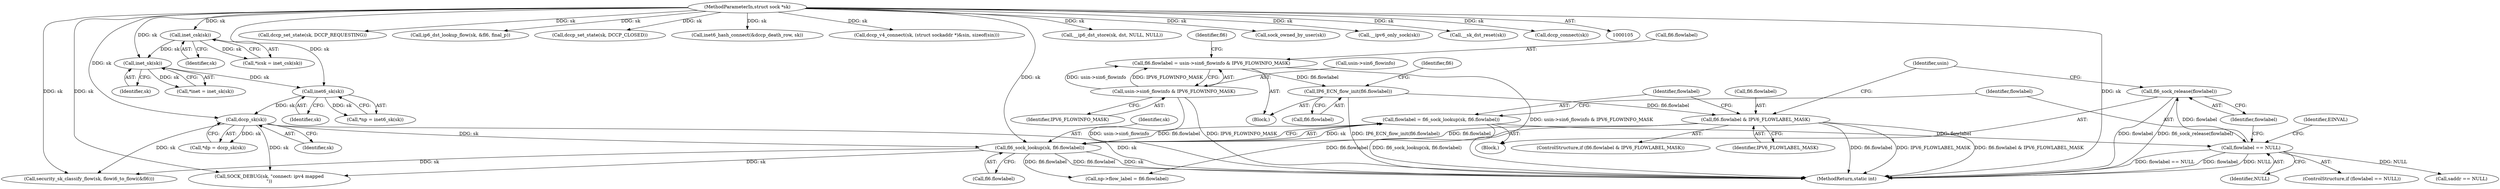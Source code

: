 digraph "0_linux_45f6fad84cc305103b28d73482b344d7f5b76f39@pointer" {
"1000214" [label="(Call,fl6_sock_release(flowlabel))"];
"1000208" [label="(Call,flowlabel == NULL)"];
"1000200" [label="(Call,flowlabel = fl6_sock_lookup(sk, fl6.flowlabel))"];
"1000202" [label="(Call,fl6_sock_lookup(sk, fl6.flowlabel))"];
"1000134" [label="(Call,dccp_sk(sk))"];
"1000129" [label="(Call,inet6_sk(sk))"];
"1000124" [label="(Call,inet_sk(sk))"];
"1000119" [label="(Call,inet_csk(sk))"];
"1000106" [label="(MethodParameterIn,struct sock *sk)"];
"1000193" [label="(Call,fl6.flowlabel & IPV6_FLOWLABEL_MASK)"];
"1000188" [label="(Call,IP6_ECN_flow_init(fl6.flowlabel))"];
"1000179" [label="(Call,fl6.flowlabel = usin->sin6_flowinfo & IPV6_FLOWINFO_MASK)"];
"1000183" [label="(Call,usin->sin6_flowinfo & IPV6_FLOWINFO_MASK)"];
"1000204" [label="(Call,fl6.flowlabel)"];
"1000120" [label="(Identifier,sk)"];
"1000124" [label="(Call,inet_sk(sk))"];
"1000316" [label="(Call,SOCK_DEBUG(sk, \"connect: ipv4 mapped\n\"))"];
"1000214" [label="(Call,fl6_sock_release(flowlabel))"];
"1000201" [label="(Identifier,flowlabel)"];
"1000193" [label="(Call,fl6.flowlabel & IPV6_FLOWLABEL_MASK)"];
"1000202" [label="(Call,fl6_sock_lookup(sk, fl6.flowlabel))"];
"1000198" [label="(Block,)"];
"1000213" [label="(Identifier,EINVAL)"];
"1000129" [label="(Call,inet6_sk(sk))"];
"1000184" [label="(Call,usin->sin6_flowinfo)"];
"1000208" [label="(Call,flowlabel == NULL)"];
"1000122" [label="(Call,*inet = inet_sk(sk))"];
"1000197" [label="(Identifier,IPV6_FLOWLABEL_MASK)"];
"1000127" [label="(Call,*np = inet6_sk(sk))"];
"1000189" [label="(Call,fl6.flowlabel)"];
"1000180" [label="(Call,fl6.flowlabel)"];
"1000552" [label="(Call,dccp_set_state(sk, DCCP_REQUESTING))"];
"1000192" [label="(ControlStructure,if (fl6.flowlabel & IPV6_FLOWLABEL_MASK))"];
"1000178" [label="(Block,)"];
"1000119" [label="(Call,inet_csk(sk))"];
"1000195" [label="(Identifier,fl6)"];
"1000210" [label="(Identifier,NULL)"];
"1000194" [label="(Call,fl6.flowlabel)"];
"1000125" [label="(Identifier,sk)"];
"1000480" [label="(Call,ip6_dst_lookup_flow(sk, &fl6, final_p))"];
"1000595" [label="(Call,dccp_set_state(sk, DCCP_CLOSED))"];
"1000557" [label="(Call,inet6_hash_connect(&dccp_death_row, sk))"];
"1000190" [label="(Identifier,fl6)"];
"1000297" [label="(Call,np->flow_label = fl6.flowlabel)"];
"1000132" [label="(Call,*dp = dccp_sk(sk))"];
"1000363" [label="(Call,dccp_v4_connect(sk, (struct sockaddr *)&sin, sizeof(sin)))"];
"1000188" [label="(Call,IP6_ECN_flow_init(fl6.flowlabel))"];
"1000457" [label="(Call,security_sk_classify_flow(sk, flowi6_to_flowi(&fl6)))"];
"1000522" [label="(Call,__ip6_dst_store(sk, dst, NULL, NULL))"];
"1000200" [label="(Call,flowlabel = fl6_sock_lookup(sk, fl6.flowlabel))"];
"1000187" [label="(Identifier,IPV6_FLOWINFO_MASK)"];
"1000613" [label="(MethodReturn,static int)"];
"1000106" [label="(MethodParameterIn,struct sock *sk)"];
"1000468" [label="(Call,sock_owned_by_user(sk))"];
"1000183" [label="(Call,usin->sin6_flowinfo & IPV6_FLOWINFO_MASK)"];
"1000220" [label="(Identifier,usin)"];
"1000179" [label="(Call,fl6.flowlabel = usin->sin6_flowinfo & IPV6_FLOWINFO_MASK)"];
"1000134" [label="(Call,dccp_sk(sk))"];
"1000209" [label="(Identifier,flowlabel)"];
"1000215" [label="(Identifier,flowlabel)"];
"1000135" [label="(Identifier,sk)"];
"1000203" [label="(Identifier,sk)"];
"1000117" [label="(Call,*icsk = inet_csk(sk))"];
"1000320" [label="(Call,__ipv6_only_sock(sk))"];
"1000598" [label="(Call,__sk_dst_reset(sk))"];
"1000207" [label="(ControlStructure,if (flowlabel == NULL))"];
"1000495" [label="(Call,saddr == NULL)"];
"1000587" [label="(Call,dccp_connect(sk))"];
"1000130" [label="(Identifier,sk)"];
"1000214" -> "1000198"  [label="AST: "];
"1000214" -> "1000215"  [label="CFG: "];
"1000215" -> "1000214"  [label="AST: "];
"1000220" -> "1000214"  [label="CFG: "];
"1000214" -> "1000613"  [label="DDG: fl6_sock_release(flowlabel)"];
"1000214" -> "1000613"  [label="DDG: flowlabel"];
"1000208" -> "1000214"  [label="DDG: flowlabel"];
"1000208" -> "1000207"  [label="AST: "];
"1000208" -> "1000210"  [label="CFG: "];
"1000209" -> "1000208"  [label="AST: "];
"1000210" -> "1000208"  [label="AST: "];
"1000213" -> "1000208"  [label="CFG: "];
"1000215" -> "1000208"  [label="CFG: "];
"1000208" -> "1000613"  [label="DDG: flowlabel"];
"1000208" -> "1000613"  [label="DDG: NULL"];
"1000208" -> "1000613"  [label="DDG: flowlabel == NULL"];
"1000200" -> "1000208"  [label="DDG: flowlabel"];
"1000208" -> "1000495"  [label="DDG: NULL"];
"1000200" -> "1000198"  [label="AST: "];
"1000200" -> "1000202"  [label="CFG: "];
"1000201" -> "1000200"  [label="AST: "];
"1000202" -> "1000200"  [label="AST: "];
"1000209" -> "1000200"  [label="CFG: "];
"1000200" -> "1000613"  [label="DDG: fl6_sock_lookup(sk, fl6.flowlabel)"];
"1000202" -> "1000200"  [label="DDG: sk"];
"1000202" -> "1000200"  [label="DDG: fl6.flowlabel"];
"1000202" -> "1000204"  [label="CFG: "];
"1000203" -> "1000202"  [label="AST: "];
"1000204" -> "1000202"  [label="AST: "];
"1000202" -> "1000613"  [label="DDG: sk"];
"1000202" -> "1000613"  [label="DDG: fl6.flowlabel"];
"1000134" -> "1000202"  [label="DDG: sk"];
"1000106" -> "1000202"  [label="DDG: sk"];
"1000193" -> "1000202"  [label="DDG: fl6.flowlabel"];
"1000202" -> "1000297"  [label="DDG: fl6.flowlabel"];
"1000202" -> "1000316"  [label="DDG: sk"];
"1000202" -> "1000457"  [label="DDG: sk"];
"1000134" -> "1000132"  [label="AST: "];
"1000134" -> "1000135"  [label="CFG: "];
"1000135" -> "1000134"  [label="AST: "];
"1000132" -> "1000134"  [label="CFG: "];
"1000134" -> "1000613"  [label="DDG: sk"];
"1000134" -> "1000132"  [label="DDG: sk"];
"1000129" -> "1000134"  [label="DDG: sk"];
"1000106" -> "1000134"  [label="DDG: sk"];
"1000134" -> "1000316"  [label="DDG: sk"];
"1000134" -> "1000457"  [label="DDG: sk"];
"1000129" -> "1000127"  [label="AST: "];
"1000129" -> "1000130"  [label="CFG: "];
"1000130" -> "1000129"  [label="AST: "];
"1000127" -> "1000129"  [label="CFG: "];
"1000129" -> "1000127"  [label="DDG: sk"];
"1000124" -> "1000129"  [label="DDG: sk"];
"1000106" -> "1000129"  [label="DDG: sk"];
"1000124" -> "1000122"  [label="AST: "];
"1000124" -> "1000125"  [label="CFG: "];
"1000125" -> "1000124"  [label="AST: "];
"1000122" -> "1000124"  [label="CFG: "];
"1000124" -> "1000122"  [label="DDG: sk"];
"1000119" -> "1000124"  [label="DDG: sk"];
"1000106" -> "1000124"  [label="DDG: sk"];
"1000119" -> "1000117"  [label="AST: "];
"1000119" -> "1000120"  [label="CFG: "];
"1000120" -> "1000119"  [label="AST: "];
"1000117" -> "1000119"  [label="CFG: "];
"1000119" -> "1000117"  [label="DDG: sk"];
"1000106" -> "1000119"  [label="DDG: sk"];
"1000106" -> "1000105"  [label="AST: "];
"1000106" -> "1000613"  [label="DDG: sk"];
"1000106" -> "1000316"  [label="DDG: sk"];
"1000106" -> "1000320"  [label="DDG: sk"];
"1000106" -> "1000363"  [label="DDG: sk"];
"1000106" -> "1000457"  [label="DDG: sk"];
"1000106" -> "1000468"  [label="DDG: sk"];
"1000106" -> "1000480"  [label="DDG: sk"];
"1000106" -> "1000522"  [label="DDG: sk"];
"1000106" -> "1000552"  [label="DDG: sk"];
"1000106" -> "1000557"  [label="DDG: sk"];
"1000106" -> "1000587"  [label="DDG: sk"];
"1000106" -> "1000595"  [label="DDG: sk"];
"1000106" -> "1000598"  [label="DDG: sk"];
"1000193" -> "1000192"  [label="AST: "];
"1000193" -> "1000197"  [label="CFG: "];
"1000194" -> "1000193"  [label="AST: "];
"1000197" -> "1000193"  [label="AST: "];
"1000201" -> "1000193"  [label="CFG: "];
"1000220" -> "1000193"  [label="CFG: "];
"1000193" -> "1000613"  [label="DDG: fl6.flowlabel"];
"1000193" -> "1000613"  [label="DDG: IPV6_FLOWLABEL_MASK"];
"1000193" -> "1000613"  [label="DDG: fl6.flowlabel & IPV6_FLOWLABEL_MASK"];
"1000188" -> "1000193"  [label="DDG: fl6.flowlabel"];
"1000193" -> "1000297"  [label="DDG: fl6.flowlabel"];
"1000188" -> "1000178"  [label="AST: "];
"1000188" -> "1000189"  [label="CFG: "];
"1000189" -> "1000188"  [label="AST: "];
"1000195" -> "1000188"  [label="CFG: "];
"1000188" -> "1000613"  [label="DDG: IP6_ECN_flow_init(fl6.flowlabel)"];
"1000179" -> "1000188"  [label="DDG: fl6.flowlabel"];
"1000179" -> "1000178"  [label="AST: "];
"1000179" -> "1000183"  [label="CFG: "];
"1000180" -> "1000179"  [label="AST: "];
"1000183" -> "1000179"  [label="AST: "];
"1000190" -> "1000179"  [label="CFG: "];
"1000179" -> "1000613"  [label="DDG: usin->sin6_flowinfo & IPV6_FLOWINFO_MASK"];
"1000183" -> "1000179"  [label="DDG: usin->sin6_flowinfo"];
"1000183" -> "1000179"  [label="DDG: IPV6_FLOWINFO_MASK"];
"1000183" -> "1000187"  [label="CFG: "];
"1000184" -> "1000183"  [label="AST: "];
"1000187" -> "1000183"  [label="AST: "];
"1000183" -> "1000613"  [label="DDG: IPV6_FLOWINFO_MASK"];
"1000183" -> "1000613"  [label="DDG: usin->sin6_flowinfo"];
}
